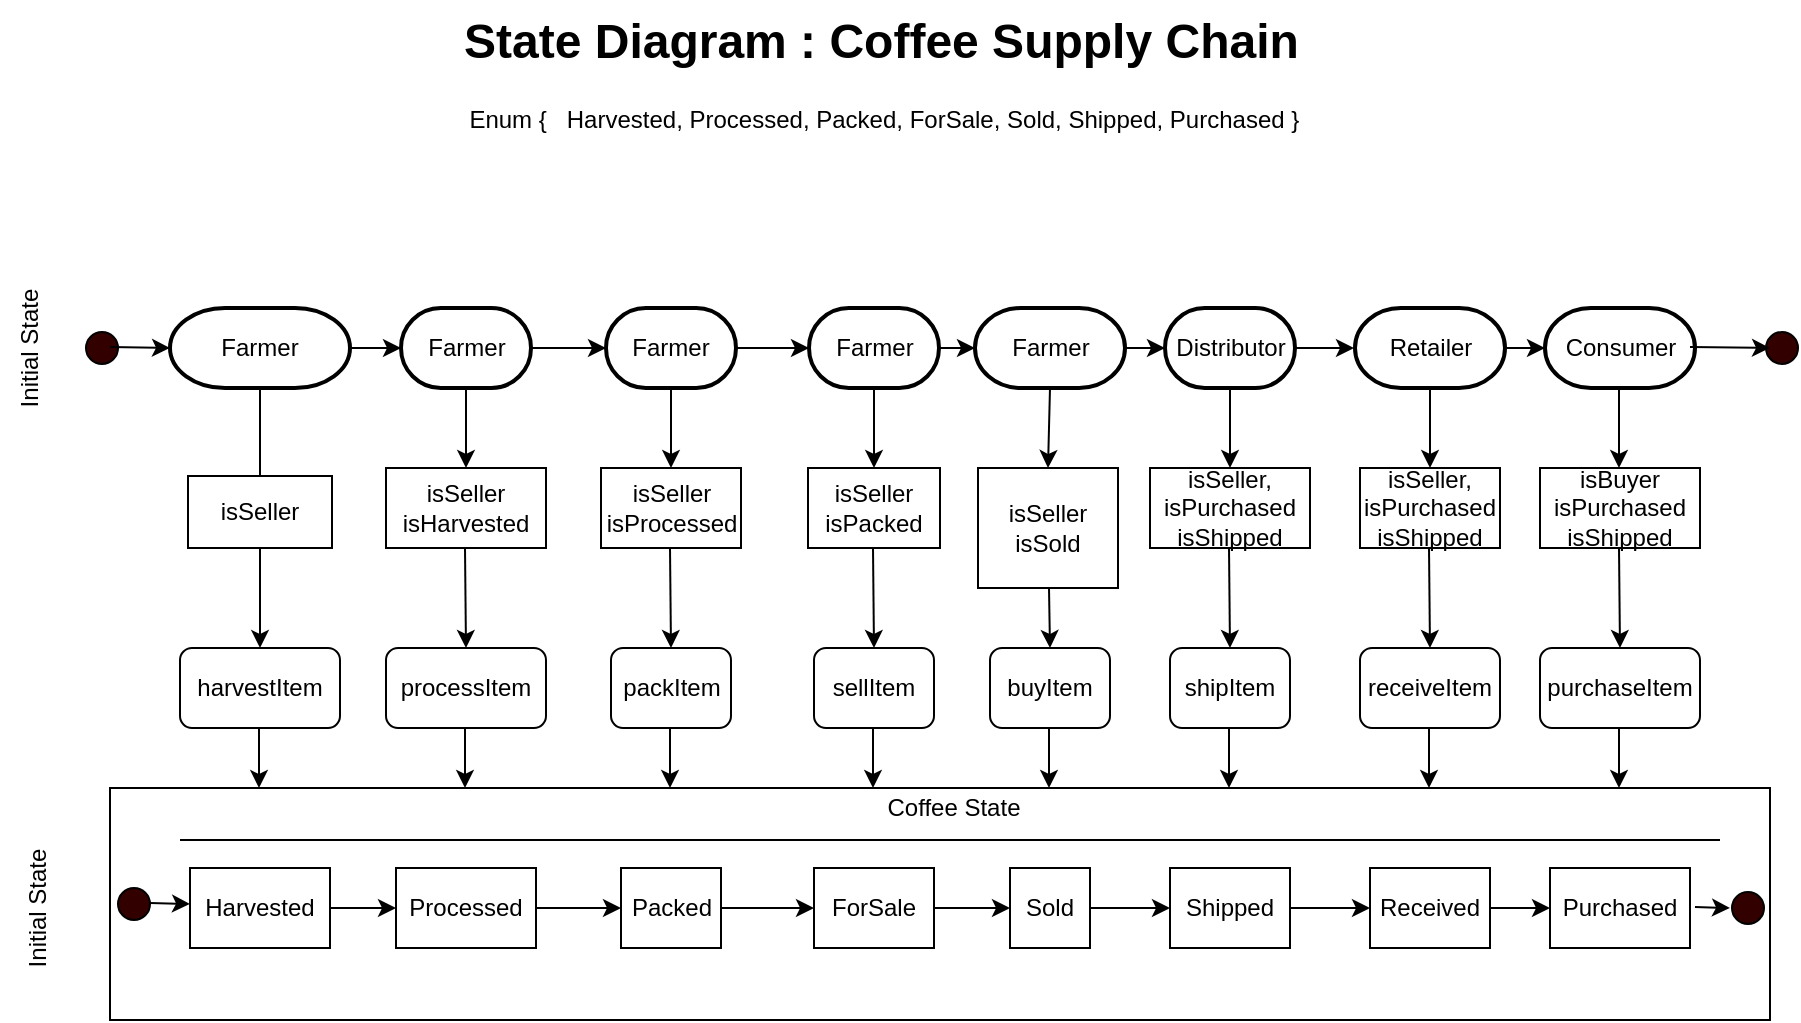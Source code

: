 <mxfile version="16.5.5" type="device"><diagram id="gZWIL8r0qSL8QXTIn79Q" name="Page-1"><mxGraphModel dx="1906" dy="920" grid="1" gridSize="10" guides="1" tooltips="1" connect="1" arrows="1" fold="1" page="1" pageScale="1" pageWidth="827" pageHeight="1169" math="0" shadow="0"><root><mxCell id="0"/><mxCell id="1" parent="0"/><mxCell id="mB309t3WJknG64v9fCKc-91" value="" style="rounded=0;whiteSpace=wrap;html=1;fillColor=#FFFFFF;" vertex="1" parent="1"><mxGeometry x="170" y="494" width="830" height="116" as="geometry"/></mxCell><mxCell id="mB309t3WJknG64v9fCKc-1" value="&lt;span style=&quot;font-family: &amp;#34;helvetica&amp;#34; ; font-size: 24px ; font-style: normal ; font-weight: 700 ; letter-spacing: normal ; text-align: center ; text-indent: 0px ; text-transform: none ; word-spacing: 0px ; float: none ; display: inline&quot;&gt;State Diagram : Coffee Supply Chain&lt;/span&gt;" style="text;whiteSpace=wrap;html=1;" vertex="1" parent="1"><mxGeometry x="345" y="100" width="494" height="30" as="geometry"/></mxCell><mxCell id="mB309t3WJknG64v9fCKc-2" value="Harvested" style="rounded=0;whiteSpace=wrap;html=1;" vertex="1" parent="1"><mxGeometry x="210" y="534" width="70" height="40" as="geometry"/></mxCell><mxCell id="mB309t3WJknG64v9fCKc-3" value="Processed" style="rounded=0;whiteSpace=wrap;html=1;" vertex="1" parent="1"><mxGeometry x="313" y="534" width="70" height="40" as="geometry"/></mxCell><mxCell id="mB309t3WJknG64v9fCKc-4" value="Packed" style="rounded=0;whiteSpace=wrap;html=1;" vertex="1" parent="1"><mxGeometry x="425.5" y="534" width="50" height="40" as="geometry"/></mxCell><mxCell id="mB309t3WJknG64v9fCKc-5" value="ForSale" style="rounded=0;whiteSpace=wrap;html=1;" vertex="1" parent="1"><mxGeometry x="522" y="534" width="60" height="40" as="geometry"/></mxCell><mxCell id="mB309t3WJknG64v9fCKc-6" value="Sold" style="rounded=0;whiteSpace=wrap;html=1;" vertex="1" parent="1"><mxGeometry x="620" y="534" width="40" height="40" as="geometry"/></mxCell><mxCell id="mB309t3WJknG64v9fCKc-7" value="Shipped" style="rounded=0;whiteSpace=wrap;html=1;" vertex="1" parent="1"><mxGeometry x="700" y="534" width="60" height="40" as="geometry"/></mxCell><mxCell id="mB309t3WJknG64v9fCKc-8" value="Received" style="rounded=0;whiteSpace=wrap;html=1;" vertex="1" parent="1"><mxGeometry x="800" y="534" width="60" height="40" as="geometry"/></mxCell><mxCell id="mB309t3WJknG64v9fCKc-9" value="Purchased" style="rounded=0;whiteSpace=wrap;html=1;" vertex="1" parent="1"><mxGeometry x="890" y="534" width="70" height="40" as="geometry"/></mxCell><mxCell id="mB309t3WJknG64v9fCKc-10" value="" style="endArrow=classic;html=1;exitX=1;exitY=0.5;exitDx=0;exitDy=0;entryX=0;entryY=0.5;entryDx=0;entryDy=0;" edge="1" parent="1" source="mB309t3WJknG64v9fCKc-2" target="mB309t3WJknG64v9fCKc-3"><mxGeometry width="50" height="50" relative="1" as="geometry"><mxPoint x="568" y="514" as="sourcePoint"/><mxPoint x="618" y="464" as="targetPoint"/></mxGeometry></mxCell><mxCell id="mB309t3WJknG64v9fCKc-11" value="" style="endArrow=classic;html=1;exitX=1;exitY=0.5;exitDx=0;exitDy=0;entryX=0;entryY=0.5;entryDx=0;entryDy=0;" edge="1" parent="1" source="mB309t3WJknG64v9fCKc-3" target="mB309t3WJknG64v9fCKc-4"><mxGeometry width="50" height="50" relative="1" as="geometry"><mxPoint x="568" y="514" as="sourcePoint"/><mxPoint x="618" y="464" as="targetPoint"/></mxGeometry></mxCell><mxCell id="mB309t3WJknG64v9fCKc-12" value="" style="endArrow=classic;html=1;exitX=1;exitY=0.5;exitDx=0;exitDy=0;entryX=0;entryY=0.5;entryDx=0;entryDy=0;" edge="1" parent="1" source="mB309t3WJknG64v9fCKc-4" target="mB309t3WJknG64v9fCKc-5"><mxGeometry width="50" height="50" relative="1" as="geometry"><mxPoint x="428" y="564" as="sourcePoint"/><mxPoint x="448" y="564" as="targetPoint"/></mxGeometry></mxCell><mxCell id="mB309t3WJknG64v9fCKc-13" value="" style="endArrow=classic;html=1;exitX=1;exitY=0.5;exitDx=0;exitDy=0;entryX=0;entryY=0.5;entryDx=0;entryDy=0;" edge="1" parent="1" source="mB309t3WJknG64v9fCKc-5" target="mB309t3WJknG64v9fCKc-6"><mxGeometry width="50" height="50" relative="1" as="geometry"><mxPoint x="438" y="574" as="sourcePoint"/><mxPoint x="458" y="574" as="targetPoint"/></mxGeometry></mxCell><mxCell id="mB309t3WJknG64v9fCKc-14" value="" style="endArrow=classic;html=1;exitX=1;exitY=0.5;exitDx=0;exitDy=0;entryX=0;entryY=0.5;entryDx=0;entryDy=0;" edge="1" parent="1" source="mB309t3WJknG64v9fCKc-6" target="mB309t3WJknG64v9fCKc-7"><mxGeometry width="50" height="50" relative="1" as="geometry"><mxPoint x="448" y="584" as="sourcePoint"/><mxPoint x="468" y="584" as="targetPoint"/></mxGeometry></mxCell><mxCell id="mB309t3WJknG64v9fCKc-15" value="" style="endArrow=classic;html=1;exitX=1;exitY=0.5;exitDx=0;exitDy=0;entryX=0;entryY=0.5;entryDx=0;entryDy=0;" edge="1" parent="1" source="mB309t3WJknG64v9fCKc-7" target="mB309t3WJknG64v9fCKc-8"><mxGeometry width="50" height="50" relative="1" as="geometry"><mxPoint x="638" y="564" as="sourcePoint"/><mxPoint x="658" y="564" as="targetPoint"/></mxGeometry></mxCell><mxCell id="mB309t3WJknG64v9fCKc-16" value="" style="endArrow=classic;html=1;exitX=1;exitY=0.5;exitDx=0;exitDy=0;entryX=0;entryY=0.5;entryDx=0;entryDy=0;" edge="1" parent="1" source="mB309t3WJknG64v9fCKc-8" target="mB309t3WJknG64v9fCKc-9"><mxGeometry width="50" height="50" relative="1" as="geometry"><mxPoint x="718" y="564" as="sourcePoint"/><mxPoint x="738" y="564" as="targetPoint"/></mxGeometry></mxCell><mxCell id="mB309t3WJknG64v9fCKc-17" value="Coffee State" style="text;html=1;strokeColor=none;fillColor=none;align=center;verticalAlign=middle;whiteSpace=wrap;rounded=0;" vertex="1" parent="1"><mxGeometry x="547" y="494" width="90" height="20" as="geometry"/></mxCell><mxCell id="mB309t3WJknG64v9fCKc-18" value="" style="endArrow=none;html=1;" edge="1" parent="1"><mxGeometry width="50" height="50" relative="1" as="geometry"><mxPoint x="205" y="520" as="sourcePoint"/><mxPoint x="975" y="520" as="targetPoint"/></mxGeometry></mxCell><mxCell id="mB309t3WJknG64v9fCKc-23" value="harvestItem" style="rounded=1;whiteSpace=wrap;html=1;" vertex="1" parent="1"><mxGeometry x="205" y="424" width="80" height="40" as="geometry"/></mxCell><mxCell id="mB309t3WJknG64v9fCKc-24" value="processItem" style="rounded=1;whiteSpace=wrap;html=1;" vertex="1" parent="1"><mxGeometry x="308" y="424" width="80" height="40" as="geometry"/></mxCell><mxCell id="mB309t3WJknG64v9fCKc-25" value="packItem" style="rounded=1;whiteSpace=wrap;html=1;" vertex="1" parent="1"><mxGeometry x="420.5" y="424" width="60" height="40" as="geometry"/></mxCell><mxCell id="mB309t3WJknG64v9fCKc-26" value="sellItem" style="rounded=1;whiteSpace=wrap;html=1;" vertex="1" parent="1"><mxGeometry x="522" y="424" width="60" height="40" as="geometry"/></mxCell><mxCell id="mB309t3WJknG64v9fCKc-27" value="buyItem" style="rounded=1;whiteSpace=wrap;html=1;" vertex="1" parent="1"><mxGeometry x="610" y="424" width="60" height="40" as="geometry"/></mxCell><mxCell id="mB309t3WJknG64v9fCKc-28" value="shipItem" style="rounded=1;whiteSpace=wrap;html=1;" vertex="1" parent="1"><mxGeometry x="700" y="424" width="60" height="40" as="geometry"/></mxCell><mxCell id="mB309t3WJknG64v9fCKc-29" value="receiveItem" style="rounded=1;whiteSpace=wrap;html=1;" vertex="1" parent="1"><mxGeometry x="795" y="424" width="70" height="40" as="geometry"/></mxCell><mxCell id="mB309t3WJknG64v9fCKc-30" value="purchaseItem" style="rounded=1;whiteSpace=wrap;html=1;" vertex="1" parent="1"><mxGeometry x="885" y="424" width="80" height="40" as="geometry"/></mxCell><mxCell id="mB309t3WJknG64v9fCKc-31" value="isSeller&lt;br&gt;isHarvested" style="rounded=0;whiteSpace=wrap;html=1;" vertex="1" parent="1"><mxGeometry x="308" y="334" width="80" height="40" as="geometry"/></mxCell><mxCell id="mB309t3WJknG64v9fCKc-32" value="isSeller&lt;br&gt;isProcessed" style="rounded=0;whiteSpace=wrap;html=1;" vertex="1" parent="1"><mxGeometry x="415.5" y="334" width="70" height="40" as="geometry"/></mxCell><mxCell id="mB309t3WJknG64v9fCKc-33" value="isSeller&lt;br&gt;isPacked" style="rounded=0;whiteSpace=wrap;html=1;" vertex="1" parent="1"><mxGeometry x="519" y="334" width="66" height="40" as="geometry"/></mxCell><mxCell id="mB309t3WJknG64v9fCKc-34" value="isSeller&lt;br&gt;isSold" style="rounded=0;whiteSpace=wrap;html=1;" vertex="1" parent="1"><mxGeometry x="604" y="334" width="70" height="60" as="geometry"/></mxCell><mxCell id="mB309t3WJknG64v9fCKc-35" value="isSeller,&lt;br&gt;isPurchased&lt;br&gt;isShipped" style="rounded=0;whiteSpace=wrap;html=1;" vertex="1" parent="1"><mxGeometry x="690" y="334" width="80" height="40" as="geometry"/></mxCell><mxCell id="mB309t3WJknG64v9fCKc-36" value="isSeller,&lt;br&gt;isPurchased&lt;br&gt;isShipped" style="rounded=0;whiteSpace=wrap;html=1;" vertex="1" parent="1"><mxGeometry x="795" y="334" width="70" height="40" as="geometry"/></mxCell><mxCell id="mB309t3WJknG64v9fCKc-37" value="isBuyer&lt;br&gt;isPurchased&lt;br&gt;isShipped" style="rounded=0;whiteSpace=wrap;html=1;" vertex="1" parent="1"><mxGeometry x="885" y="334" width="80" height="40" as="geometry"/></mxCell><mxCell id="mB309t3WJknG64v9fCKc-38" value="Farmer" style="strokeWidth=2;html=1;shape=mxgraph.flowchart.terminator;whiteSpace=wrap;" vertex="1" parent="1"><mxGeometry x="418" y="254" width="65" height="40" as="geometry"/></mxCell><mxCell id="mB309t3WJknG64v9fCKc-39" value="Farmer" style="strokeWidth=2;html=1;shape=mxgraph.flowchart.terminator;whiteSpace=wrap;" vertex="1" parent="1"><mxGeometry x="602.5" y="254" width="75" height="40" as="geometry"/></mxCell><mxCell id="mB309t3WJknG64v9fCKc-40" value="Farmer" style="strokeWidth=2;html=1;shape=mxgraph.flowchart.terminator;whiteSpace=wrap;" vertex="1" parent="1"><mxGeometry x="315.5" y="254" width="65" height="40" as="geometry"/></mxCell><mxCell id="mB309t3WJknG64v9fCKc-41" value="Farmer" style="strokeWidth=2;html=1;shape=mxgraph.flowchart.terminator;whiteSpace=wrap;" vertex="1" parent="1"><mxGeometry x="200" y="254" width="90" height="40" as="geometry"/></mxCell><mxCell id="mB309t3WJknG64v9fCKc-42" value="Farmer" style="strokeWidth=2;html=1;shape=mxgraph.flowchart.terminator;whiteSpace=wrap;" vertex="1" parent="1"><mxGeometry x="519.5" y="254" width="65" height="40" as="geometry"/></mxCell><mxCell id="mB309t3WJknG64v9fCKc-43" value="Retailer" style="strokeWidth=2;html=1;shape=mxgraph.flowchart.terminator;whiteSpace=wrap;" vertex="1" parent="1"><mxGeometry x="792.5" y="254" width="75" height="40" as="geometry"/></mxCell><mxCell id="mB309t3WJknG64v9fCKc-44" value="Distributor" style="strokeWidth=2;html=1;shape=mxgraph.flowchart.terminator;whiteSpace=wrap;" vertex="1" parent="1"><mxGeometry x="697.5" y="254" width="65" height="40" as="geometry"/></mxCell><mxCell id="mB309t3WJknG64v9fCKc-45" value="Consumer" style="strokeWidth=2;html=1;shape=mxgraph.flowchart.terminator;whiteSpace=wrap;" vertex="1" parent="1"><mxGeometry x="887.5" y="254" width="75" height="40" as="geometry"/></mxCell><mxCell id="mB309t3WJknG64v9fCKc-46" value="" style="endArrow=classic;html=1;exitX=1;exitY=0.5;exitDx=0;exitDy=0;exitPerimeter=0;entryX=0;entryY=0.5;entryDx=0;entryDy=0;entryPerimeter=0;" edge="1" parent="1" source="mB309t3WJknG64v9fCKc-41" target="mB309t3WJknG64v9fCKc-40"><mxGeometry width="50" height="50" relative="1" as="geometry"><mxPoint x="560" y="434" as="sourcePoint"/><mxPoint x="610" y="384" as="targetPoint"/></mxGeometry></mxCell><mxCell id="mB309t3WJknG64v9fCKc-47" value="" style="endArrow=classic;html=1;exitX=1;exitY=0.5;exitDx=0;exitDy=0;exitPerimeter=0;entryX=0;entryY=0.5;entryDx=0;entryDy=0;entryPerimeter=0;" edge="1" parent="1" source="mB309t3WJknG64v9fCKc-40" target="mB309t3WJknG64v9fCKc-38"><mxGeometry width="50" height="50" relative="1" as="geometry"><mxPoint x="306.5" y="284" as="sourcePoint"/><mxPoint x="340.5" y="284" as="targetPoint"/></mxGeometry></mxCell><mxCell id="mB309t3WJknG64v9fCKc-48" value="" style="endArrow=classic;html=1;entryX=0;entryY=0.5;entryDx=0;entryDy=0;entryPerimeter=0;exitX=1;exitY=0.5;exitDx=0;exitDy=0;exitPerimeter=0;" edge="1" parent="1" source="mB309t3WJknG64v9fCKc-38" target="mB309t3WJknG64v9fCKc-42"><mxGeometry width="50" height="50" relative="1" as="geometry"><mxPoint x="490" y="274" as="sourcePoint"/><mxPoint x="350.5" y="294" as="targetPoint"/></mxGeometry></mxCell><mxCell id="mB309t3WJknG64v9fCKc-49" value="" style="endArrow=classic;html=1;entryX=0;entryY=0.5;entryDx=0;entryDy=0;entryPerimeter=0;exitX=1;exitY=0.5;exitDx=0;exitDy=0;exitPerimeter=0;" edge="1" parent="1" source="mB309t3WJknG64v9fCKc-42" target="mB309t3WJknG64v9fCKc-39"><mxGeometry width="50" height="50" relative="1" as="geometry"><mxPoint x="500" y="284" as="sourcePoint"/><mxPoint x="529.5" y="284" as="targetPoint"/></mxGeometry></mxCell><mxCell id="mB309t3WJknG64v9fCKc-50" value="" style="endArrow=classic;html=1;entryX=0;entryY=0.5;entryDx=0;entryDy=0;entryPerimeter=0;exitX=1;exitY=0.5;exitDx=0;exitDy=0;exitPerimeter=0;" edge="1" parent="1" source="mB309t3WJknG64v9fCKc-39" target="mB309t3WJknG64v9fCKc-44"><mxGeometry width="50" height="50" relative="1" as="geometry"><mxPoint x="580" y="314" as="sourcePoint"/><mxPoint x="611.5" y="284" as="targetPoint"/></mxGeometry></mxCell><mxCell id="mB309t3WJknG64v9fCKc-51" value="" style="endArrow=classic;html=1;exitX=1;exitY=0.5;exitDx=0;exitDy=0;exitPerimeter=0;" edge="1" parent="1" source="mB309t3WJknG64v9fCKc-44"><mxGeometry width="50" height="50" relative="1" as="geometry"><mxPoint x="562" y="394" as="sourcePoint"/><mxPoint x="792" y="274" as="targetPoint"/></mxGeometry></mxCell><mxCell id="mB309t3WJknG64v9fCKc-52" value="" style="endArrow=classic;html=1;exitX=1;exitY=0.5;exitDx=0;exitDy=0;exitPerimeter=0;entryX=0;entryY=0.5;entryDx=0;entryDy=0;entryPerimeter=0;" edge="1" parent="1" source="mB309t3WJknG64v9fCKc-43" target="mB309t3WJknG64v9fCKc-45"><mxGeometry width="50" height="50" relative="1" as="geometry"><mxPoint x="772.5" y="284" as="sourcePoint"/><mxPoint x="802" y="284" as="targetPoint"/></mxGeometry></mxCell><mxCell id="mB309t3WJknG64v9fCKc-53" value="" style="endArrow=classic;html=1;exitX=0.5;exitY=1;exitDx=0;exitDy=0;entryX=0.5;entryY=0;entryDx=0;entryDy=0;exitPerimeter=0;" edge="1" parent="1" source="mB309t3WJknG64v9fCKc-40" target="mB309t3WJknG64v9fCKc-31"><mxGeometry width="50" height="50" relative="1" as="geometry"><mxPoint x="255" y="304" as="sourcePoint"/><mxPoint x="255" y="344" as="targetPoint"/></mxGeometry></mxCell><mxCell id="mB309t3WJknG64v9fCKc-54" value="" style="endArrow=classic;html=1;exitX=0.5;exitY=1;exitDx=0;exitDy=0;entryX=0.5;entryY=0;entryDx=0;entryDy=0;exitPerimeter=0;" edge="1" parent="1" source="mB309t3WJknG64v9fCKc-38" target="mB309t3WJknG64v9fCKc-32"><mxGeometry width="50" height="50" relative="1" as="geometry"><mxPoint x="358" y="304" as="sourcePoint"/><mxPoint x="358" y="344" as="targetPoint"/></mxGeometry></mxCell><mxCell id="mB309t3WJknG64v9fCKc-55" value="" style="endArrow=classic;html=1;exitX=0.5;exitY=1;exitDx=0;exitDy=0;entryX=0.5;entryY=0;entryDx=0;entryDy=0;exitPerimeter=0;" edge="1" parent="1" source="mB309t3WJknG64v9fCKc-42" target="mB309t3WJknG64v9fCKc-33"><mxGeometry width="50" height="50" relative="1" as="geometry"><mxPoint x="460.5" y="304" as="sourcePoint"/><mxPoint x="460.5" y="344" as="targetPoint"/></mxGeometry></mxCell><mxCell id="mB309t3WJknG64v9fCKc-56" value="" style="endArrow=classic;html=1;exitX=0.5;exitY=1;exitDx=0;exitDy=0;entryX=0.5;entryY=0;entryDx=0;entryDy=0;exitPerimeter=0;" edge="1" parent="1" source="mB309t3WJknG64v9fCKc-39" target="mB309t3WJknG64v9fCKc-34"><mxGeometry width="50" height="50" relative="1" as="geometry"><mxPoint x="562" y="304" as="sourcePoint"/><mxPoint x="562" y="344" as="targetPoint"/></mxGeometry></mxCell><mxCell id="mB309t3WJknG64v9fCKc-57" value="" style="endArrow=classic;html=1;exitX=0.5;exitY=1;exitDx=0;exitDy=0;entryX=0.5;entryY=0;entryDx=0;entryDy=0;exitPerimeter=0;" edge="1" parent="1" source="mB309t3WJknG64v9fCKc-44" target="mB309t3WJknG64v9fCKc-35"><mxGeometry width="50" height="50" relative="1" as="geometry"><mxPoint x="650" y="304" as="sourcePoint"/><mxPoint x="649" y="344" as="targetPoint"/></mxGeometry></mxCell><mxCell id="mB309t3WJknG64v9fCKc-58" value="" style="endArrow=classic;html=1;exitX=0.5;exitY=1;exitDx=0;exitDy=0;entryX=0.5;entryY=0;entryDx=0;entryDy=0;exitPerimeter=0;" edge="1" parent="1" source="mB309t3WJknG64v9fCKc-43" target="mB309t3WJknG64v9fCKc-36"><mxGeometry width="50" height="50" relative="1" as="geometry"><mxPoint x="740" y="304" as="sourcePoint"/><mxPoint x="740" y="344" as="targetPoint"/></mxGeometry></mxCell><mxCell id="mB309t3WJknG64v9fCKc-59" value="" style="endArrow=classic;html=1;exitX=0.5;exitY=1;exitDx=0;exitDy=0;entryX=0.5;entryY=0;entryDx=0;entryDy=0;exitPerimeter=0;" edge="1" parent="1"><mxGeometry width="50" height="50" relative="1" as="geometry"><mxPoint x="924.5" y="294" as="sourcePoint"/><mxPoint x="924.5" y="334" as="targetPoint"/></mxGeometry></mxCell><mxCell id="mB309t3WJknG64v9fCKc-60" value="" style="endArrow=classic;html=1;exitX=0.5;exitY=1;exitDx=0;exitDy=0;exitPerimeter=0;entryX=0.5;entryY=0;entryDx=0;entryDy=0;startArrow=none;" edge="1" parent="1" source="mB309t3WJknG64v9fCKc-101" target="mB309t3WJknG64v9fCKc-23"><mxGeometry width="50" height="50" relative="1" as="geometry"><mxPoint x="244.5" y="374" as="sourcePoint"/><mxPoint x="244.5" y="414" as="targetPoint"/></mxGeometry></mxCell><mxCell id="mB309t3WJknG64v9fCKc-61" value="" style="endArrow=classic;html=1;exitX=0.5;exitY=1;exitDx=0;exitDy=0;exitPerimeter=0;entryX=0.5;entryY=0;entryDx=0;entryDy=0;" edge="1" parent="1"><mxGeometry width="50" height="50" relative="1" as="geometry"><mxPoint x="347.5" y="374" as="sourcePoint"/><mxPoint x="348" y="424" as="targetPoint"/></mxGeometry></mxCell><mxCell id="mB309t3WJknG64v9fCKc-62" value="" style="endArrow=classic;html=1;exitX=0.5;exitY=1;exitDx=0;exitDy=0;exitPerimeter=0;entryX=0.5;entryY=0;entryDx=0;entryDy=0;" edge="1" parent="1"><mxGeometry width="50" height="50" relative="1" as="geometry"><mxPoint x="450" y="374" as="sourcePoint"/><mxPoint x="450.5" y="424" as="targetPoint"/></mxGeometry></mxCell><mxCell id="mB309t3WJknG64v9fCKc-63" value="" style="endArrow=classic;html=1;exitX=0.5;exitY=1;exitDx=0;exitDy=0;exitPerimeter=0;entryX=0.5;entryY=0;entryDx=0;entryDy=0;" edge="1" parent="1"><mxGeometry width="50" height="50" relative="1" as="geometry"><mxPoint x="551.5" y="374" as="sourcePoint"/><mxPoint x="552" y="424" as="targetPoint"/></mxGeometry></mxCell><mxCell id="mB309t3WJknG64v9fCKc-64" value="" style="endArrow=classic;html=1;exitX=0.5;exitY=1;exitDx=0;exitDy=0;exitPerimeter=0;entryX=0.5;entryY=0;entryDx=0;entryDy=0;" edge="1" parent="1"><mxGeometry width="50" height="50" relative="1" as="geometry"><mxPoint x="729.5" y="374" as="sourcePoint"/><mxPoint x="730" y="424" as="targetPoint"/></mxGeometry></mxCell><mxCell id="mB309t3WJknG64v9fCKc-65" value="" style="endArrow=classic;html=1;exitX=0.5;exitY=1;exitDx=0;exitDy=0;exitPerimeter=0;entryX=0.5;entryY=0;entryDx=0;entryDy=0;" edge="1" parent="1"><mxGeometry width="50" height="50" relative="1" as="geometry"><mxPoint x="829.5" y="374" as="sourcePoint"/><mxPoint x="830" y="424" as="targetPoint"/></mxGeometry></mxCell><mxCell id="mB309t3WJknG64v9fCKc-66" value="" style="endArrow=classic;html=1;exitX=0.5;exitY=1;exitDx=0;exitDy=0;exitPerimeter=0;entryX=0.5;entryY=0;entryDx=0;entryDy=0;" edge="1" parent="1"><mxGeometry width="50" height="50" relative="1" as="geometry"><mxPoint x="924.5" y="374" as="sourcePoint"/><mxPoint x="925" y="424" as="targetPoint"/></mxGeometry></mxCell><mxCell id="mB309t3WJknG64v9fCKc-67" value="" style="endArrow=classic;html=1;exitX=0.5;exitY=1;exitDx=0;exitDy=0;exitPerimeter=0;" edge="1" parent="1"><mxGeometry width="50" height="50" relative="1" as="geometry"><mxPoint x="639.5" y="394" as="sourcePoint"/><mxPoint x="640" y="424" as="targetPoint"/></mxGeometry></mxCell><mxCell id="mB309t3WJknG64v9fCKc-68" value="" style="endArrow=classic;html=1;" edge="1" parent="1"><mxGeometry width="50" height="50" relative="1" as="geometry"><mxPoint x="244.5" y="464" as="sourcePoint"/><mxPoint x="244.5" y="494" as="targetPoint"/></mxGeometry></mxCell><mxCell id="mB309t3WJknG64v9fCKc-69" value="" style="endArrow=classic;html=1;" edge="1" parent="1"><mxGeometry width="50" height="50" relative="1" as="geometry"><mxPoint x="347.5" y="464" as="sourcePoint"/><mxPoint x="347.5" y="494" as="targetPoint"/></mxGeometry></mxCell><mxCell id="mB309t3WJknG64v9fCKc-70" value="" style="endArrow=classic;html=1;" edge="1" parent="1"><mxGeometry width="50" height="50" relative="1" as="geometry"><mxPoint x="450" y="464" as="sourcePoint"/><mxPoint x="450" y="494" as="targetPoint"/></mxGeometry></mxCell><mxCell id="mB309t3WJknG64v9fCKc-71" value="" style="endArrow=classic;html=1;" edge="1" parent="1"><mxGeometry width="50" height="50" relative="1" as="geometry"><mxPoint x="551.5" y="464" as="sourcePoint"/><mxPoint x="551.5" y="494" as="targetPoint"/></mxGeometry></mxCell><mxCell id="mB309t3WJknG64v9fCKc-72" value="" style="endArrow=classic;html=1;" edge="1" parent="1"><mxGeometry width="50" height="50" relative="1" as="geometry"><mxPoint x="639.5" y="464" as="sourcePoint"/><mxPoint x="639.5" y="494" as="targetPoint"/></mxGeometry></mxCell><mxCell id="mB309t3WJknG64v9fCKc-73" value="" style="endArrow=classic;html=1;" edge="1" parent="1"><mxGeometry width="50" height="50" relative="1" as="geometry"><mxPoint x="729.5" y="464" as="sourcePoint"/><mxPoint x="729.5" y="494" as="targetPoint"/></mxGeometry></mxCell><mxCell id="mB309t3WJknG64v9fCKc-74" value="" style="endArrow=classic;html=1;" edge="1" parent="1"><mxGeometry width="50" height="50" relative="1" as="geometry"><mxPoint x="829.5" y="464" as="sourcePoint"/><mxPoint x="829.5" y="494" as="targetPoint"/></mxGeometry></mxCell><mxCell id="mB309t3WJknG64v9fCKc-75" value="" style="endArrow=classic;html=1;" edge="1" parent="1"><mxGeometry width="50" height="50" relative="1" as="geometry"><mxPoint x="924.5" y="464" as="sourcePoint"/><mxPoint x="924.5" y="494" as="targetPoint"/></mxGeometry></mxCell><mxCell id="mB309t3WJknG64v9fCKc-77" value="Enum {&amp;nbsp;&lt;span&gt;&amp;nbsp; Harvested,&amp;nbsp;&lt;/span&gt;&lt;span&gt;Processed,&amp;nbsp;&lt;/span&gt;&lt;span&gt;Packed,&amp;nbsp;&lt;/span&gt;&lt;span&gt;ForSale,&amp;nbsp;&lt;/span&gt;&lt;span&gt;Sold,&amp;nbsp;&lt;/span&gt;&lt;span&gt;Shipped,&amp;nbsp;&lt;/span&gt;&lt;span&gt;Purchased }&amp;nbsp;&amp;nbsp;&lt;/span&gt;&lt;span&gt;&lt;br&gt;&lt;/span&gt;" style="text;html=1;align=center;verticalAlign=middle;resizable=0;points=[];autosize=1;strokeColor=none;fillColor=none;" vertex="1" parent="1"><mxGeometry x="340" y="150" width="440" height="20" as="geometry"/></mxCell><mxCell id="mB309t3WJknG64v9fCKc-78" value="" style="ellipse;whiteSpace=wrap;html=1;aspect=fixed;fillColor=#330000;" vertex="1" parent="1"><mxGeometry x="158" y="266" width="16" height="16" as="geometry"/></mxCell><mxCell id="mB309t3WJknG64v9fCKc-79" value="" style="endArrow=classic;html=1;rounded=0;" edge="1" parent="1"><mxGeometry width="50" height="50" relative="1" as="geometry"><mxPoint x="170" y="273.5" as="sourcePoint"/><mxPoint x="200" y="274" as="targetPoint"/></mxGeometry></mxCell><mxCell id="mB309t3WJknG64v9fCKc-85" value="" style="ellipse;whiteSpace=wrap;html=1;aspect=fixed;fillColor=#330000;" vertex="1" parent="1"><mxGeometry x="998" y="266" width="16" height="16" as="geometry"/></mxCell><mxCell id="mB309t3WJknG64v9fCKc-86" value="" style="endArrow=classic;html=1;rounded=0;" edge="1" parent="1"><mxGeometry width="50" height="50" relative="1" as="geometry"><mxPoint x="960" y="273.5" as="sourcePoint"/><mxPoint x="1000" y="274" as="targetPoint"/></mxGeometry></mxCell><mxCell id="mB309t3WJknG64v9fCKc-88" value="Initial State" style="text;html=1;strokeColor=none;fillColor=none;align=center;verticalAlign=middle;whiteSpace=wrap;rounded=0;rotation=-90;" vertex="1" parent="1"><mxGeometry x="90" y="259" width="80" height="30" as="geometry"/></mxCell><mxCell id="mB309t3WJknG64v9fCKc-89" value="Initial State" style="text;html=1;strokeColor=none;fillColor=none;align=center;verticalAlign=middle;whiteSpace=wrap;rounded=0;rotation=-90;" vertex="1" parent="1"><mxGeometry x="94" y="539" width="80" height="30" as="geometry"/></mxCell><mxCell id="mB309t3WJknG64v9fCKc-94" value="" style="ellipse;whiteSpace=wrap;html=1;aspect=fixed;fillColor=#330000;" vertex="1" parent="1"><mxGeometry x="174" y="544" width="16" height="16" as="geometry"/></mxCell><mxCell id="mB309t3WJknG64v9fCKc-95" value="" style="endArrow=classic;html=1;rounded=0;" edge="1" parent="1"><mxGeometry width="50" height="50" relative="1" as="geometry"><mxPoint x="190" y="551.5" as="sourcePoint"/><mxPoint x="210" y="552" as="targetPoint"/></mxGeometry></mxCell><mxCell id="mB309t3WJknG64v9fCKc-96" value="" style="endArrow=classic;html=1;rounded=0;" edge="1" parent="1"><mxGeometry width="50" height="50" relative="1" as="geometry"><mxPoint x="962.5" y="553.5" as="sourcePoint"/><mxPoint x="980" y="554" as="targetPoint"/></mxGeometry></mxCell><mxCell id="mB309t3WJknG64v9fCKc-97" value="" style="ellipse;whiteSpace=wrap;html=1;aspect=fixed;fillColor=#330000;" vertex="1" parent="1"><mxGeometry x="981" y="546" width="16" height="16" as="geometry"/></mxCell><mxCell id="mB309t3WJknG64v9fCKc-101" value="isSeller" style="rounded=0;whiteSpace=wrap;html=1;fillColor=#FFFFFF;" vertex="1" parent="1"><mxGeometry x="209" y="338" width="72" height="36" as="geometry"/></mxCell><mxCell id="mB309t3WJknG64v9fCKc-102" value="" style="endArrow=none;html=1;exitX=0.5;exitY=1;exitDx=0;exitDy=0;exitPerimeter=0;entryX=0.5;entryY=0;entryDx=0;entryDy=0;" edge="1" parent="1" source="mB309t3WJknG64v9fCKc-41" target="mB309t3WJknG64v9fCKc-101"><mxGeometry width="50" height="50" relative="1" as="geometry"><mxPoint x="245" y="294" as="sourcePoint"/><mxPoint x="245" y="424" as="targetPoint"/></mxGeometry></mxCell></root></mxGraphModel></diagram></mxfile>